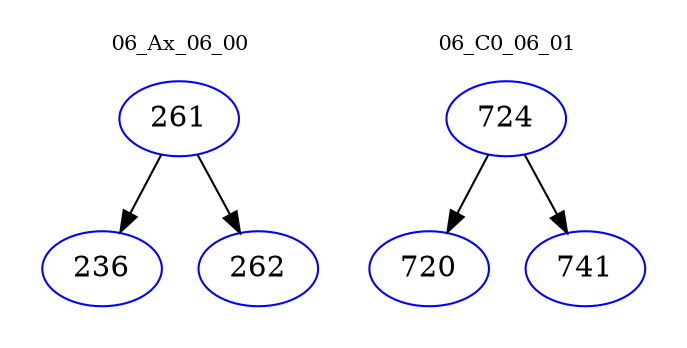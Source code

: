 digraph{
subgraph cluster_0 {
color = white
label = "06_Ax_06_00";
fontsize=10;
T0_261 [label="261", color="blue"]
T0_261 -> T0_236 [color="black"]
T0_236 [label="236", color="blue"]
T0_261 -> T0_262 [color="black"]
T0_262 [label="262", color="blue"]
}
subgraph cluster_1 {
color = white
label = "06_C0_06_01";
fontsize=10;
T1_724 [label="724", color="blue"]
T1_724 -> T1_720 [color="black"]
T1_720 [label="720", color="blue"]
T1_724 -> T1_741 [color="black"]
T1_741 [label="741", color="blue"]
}
}
